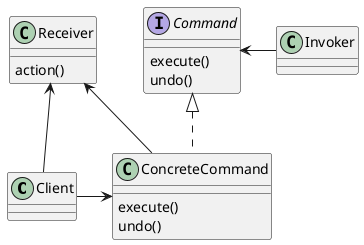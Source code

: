@startuml

class Client{
}

class Receiver{
    action()
}

interface Command{
    execute()
    undo()
}

class ConcreteCommand{
    execute()
    undo()
}

class Invoker{

}

Receiver <- Client
Client -> ConcreteCommand
Receiver <-- ConcreteCommand

Command <|.. ConcreteCommand

Command <- Invoker




@enduml